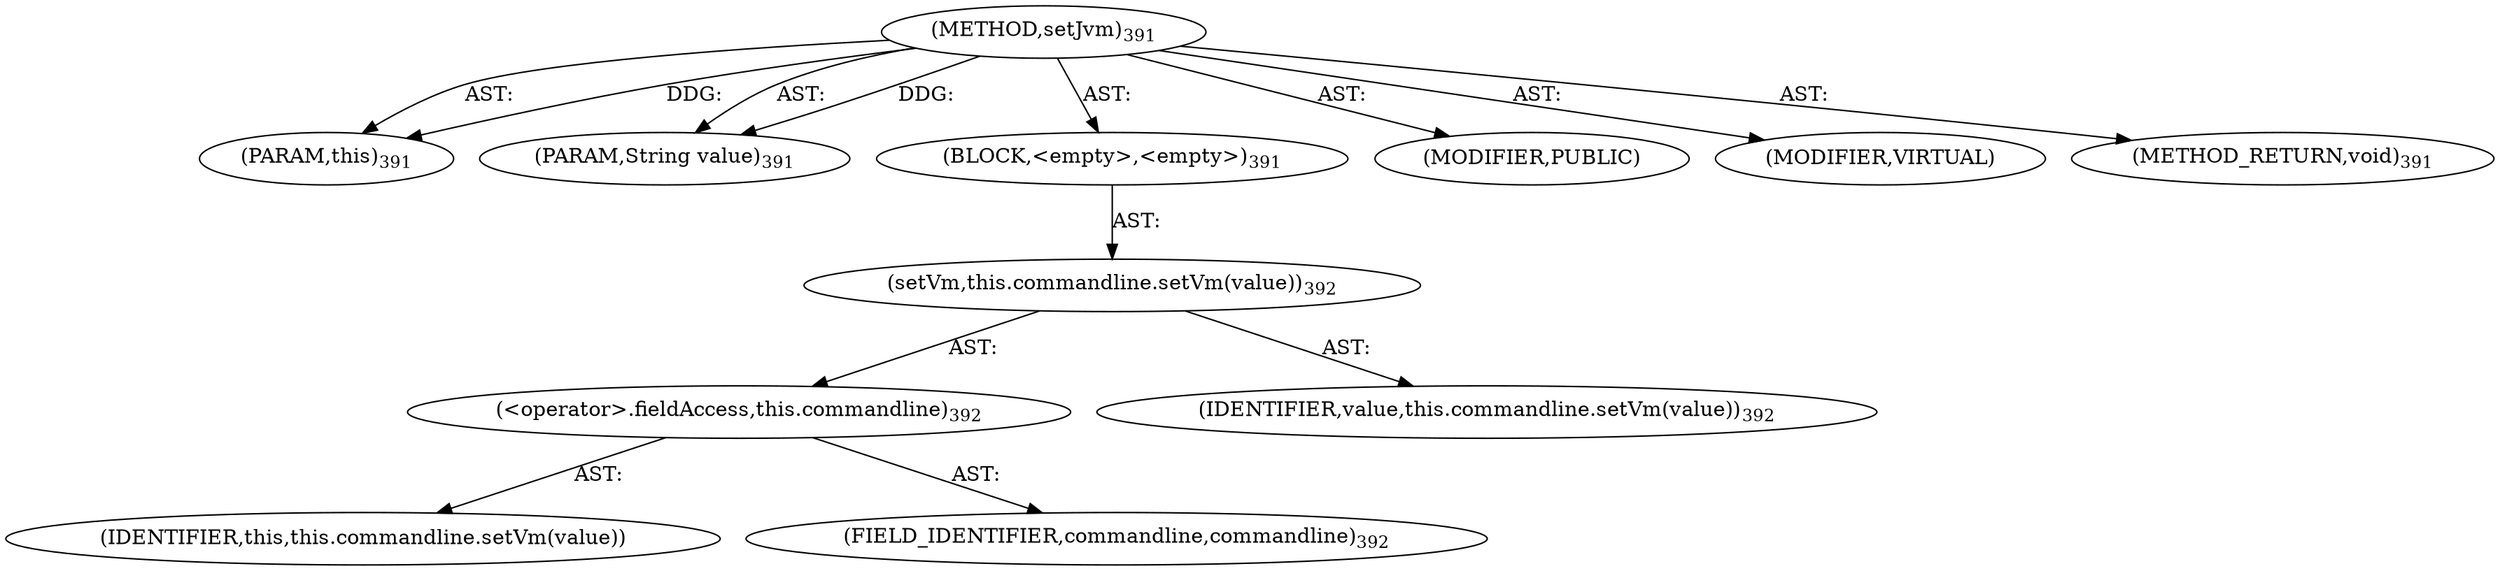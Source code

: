digraph "setJvm" {  
"111669149709" [label = <(METHOD,setJvm)<SUB>391</SUB>> ]
"115964117035" [label = <(PARAM,this)<SUB>391</SUB>> ]
"115964117036" [label = <(PARAM,String value)<SUB>391</SUB>> ]
"25769803795" [label = <(BLOCK,&lt;empty&gt;,&lt;empty&gt;)<SUB>391</SUB>> ]
"30064771137" [label = <(setVm,this.commandline.setVm(value))<SUB>392</SUB>> ]
"30064771138" [label = <(&lt;operator&gt;.fieldAccess,this.commandline)<SUB>392</SUB>> ]
"68719476866" [label = <(IDENTIFIER,this,this.commandline.setVm(value))> ]
"55834574853" [label = <(FIELD_IDENTIFIER,commandline,commandline)<SUB>392</SUB>> ]
"68719476867" [label = <(IDENTIFIER,value,this.commandline.setVm(value))<SUB>392</SUB>> ]
"133143986223" [label = <(MODIFIER,PUBLIC)> ]
"133143986224" [label = <(MODIFIER,VIRTUAL)> ]
"128849018893" [label = <(METHOD_RETURN,void)<SUB>391</SUB>> ]
  "111669149709" -> "115964117035"  [ label = "AST: "] 
  "111669149709" -> "115964117036"  [ label = "AST: "] 
  "111669149709" -> "25769803795"  [ label = "AST: "] 
  "111669149709" -> "133143986223"  [ label = "AST: "] 
  "111669149709" -> "133143986224"  [ label = "AST: "] 
  "111669149709" -> "128849018893"  [ label = "AST: "] 
  "25769803795" -> "30064771137"  [ label = "AST: "] 
  "30064771137" -> "30064771138"  [ label = "AST: "] 
  "30064771137" -> "68719476867"  [ label = "AST: "] 
  "30064771138" -> "68719476866"  [ label = "AST: "] 
  "30064771138" -> "55834574853"  [ label = "AST: "] 
  "111669149709" -> "115964117035"  [ label = "DDG: "] 
  "111669149709" -> "115964117036"  [ label = "DDG: "] 
}
